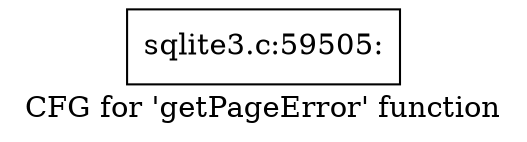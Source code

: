 digraph "CFG for 'getPageError' function" {
	label="CFG for 'getPageError' function";

	Node0x55c0f58b2500 [shape=record,label="{sqlite3.c:59505:}"];
}
